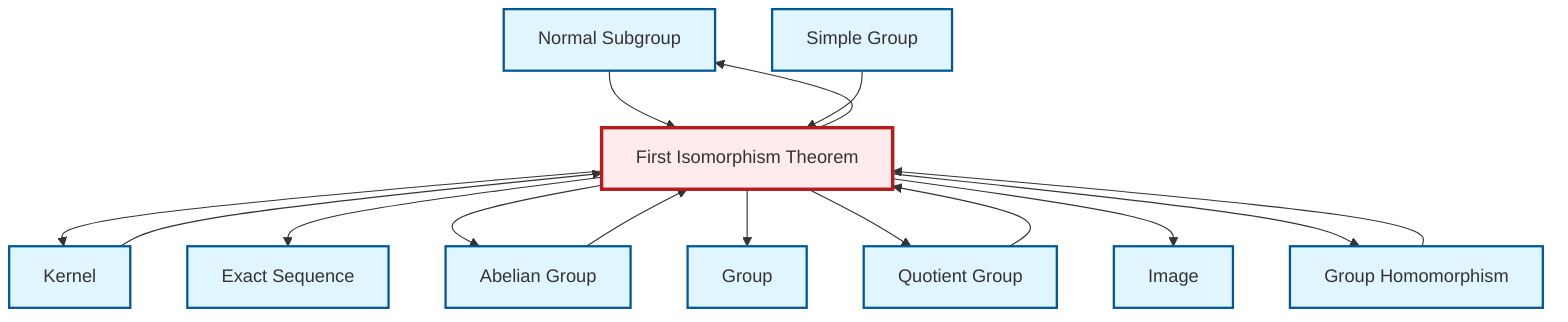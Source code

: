 graph TD
    classDef definition fill:#e1f5fe,stroke:#01579b,stroke-width:2px
    classDef theorem fill:#f3e5f5,stroke:#4a148c,stroke-width:2px
    classDef axiom fill:#fff3e0,stroke:#e65100,stroke-width:2px
    classDef example fill:#e8f5e9,stroke:#1b5e20,stroke-width:2px
    classDef current fill:#ffebee,stroke:#b71c1c,stroke-width:3px
    def-normal-subgroup["Normal Subgroup"]:::definition
    thm-first-isomorphism["First Isomorphism Theorem"]:::theorem
    def-homomorphism["Group Homomorphism"]:::definition
    def-kernel["Kernel"]:::definition
    def-group["Group"]:::definition
    def-abelian-group["Abelian Group"]:::definition
    def-exact-sequence["Exact Sequence"]:::definition
    def-simple-group["Simple Group"]:::definition
    def-quotient-group["Quotient Group"]:::definition
    def-image["Image"]:::definition
    thm-first-isomorphism --> def-kernel
    thm-first-isomorphism --> def-exact-sequence
    thm-first-isomorphism --> def-abelian-group
    thm-first-isomorphism --> def-group
    thm-first-isomorphism --> def-normal-subgroup
    thm-first-isomorphism --> def-quotient-group
    thm-first-isomorphism --> def-image
    def-homomorphism --> thm-first-isomorphism
    def-quotient-group --> thm-first-isomorphism
    def-abelian-group --> thm-first-isomorphism
    def-normal-subgroup --> thm-first-isomorphism
    def-simple-group --> thm-first-isomorphism
    def-kernel --> thm-first-isomorphism
    thm-first-isomorphism --> def-homomorphism
    class thm-first-isomorphism current
